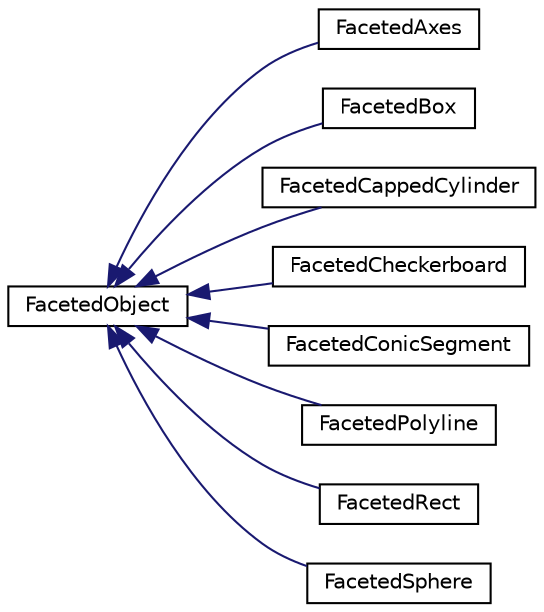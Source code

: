 digraph "Graphical Class Hierarchy"
{
 // LATEX_PDF_SIZE
  edge [fontname="Helvetica",fontsize="10",labelfontname="Helvetica",labelfontsize="10"];
  node [fontname="Helvetica",fontsize="10",shape=record];
  rankdir="LR";
  Node0 [label="FacetedObject",height=0.2,width=0.4,color="black", fillcolor="white", style="filled",URL="$classFacetedObject.html",tooltip=" "];
  Node0 -> Node1 [dir="back",color="midnightblue",fontsize="10",style="solid",fontname="Helvetica"];
  Node1 [label="FacetedAxes",height=0.2,width=0.4,color="black", fillcolor="white", style="filled",URL="$classFacetedAxes.html",tooltip=" "];
  Node0 -> Node2 [dir="back",color="midnightblue",fontsize="10",style="solid",fontname="Helvetica"];
  Node2 [label="FacetedBox",height=0.2,width=0.4,color="black", fillcolor="white", style="filled",URL="$classFacetedBox.html",tooltip=" "];
  Node0 -> Node3 [dir="back",color="midnightblue",fontsize="10",style="solid",fontname="Helvetica"];
  Node3 [label="FacetedCappedCylinder",height=0.2,width=0.4,color="black", fillcolor="white", style="filled",URL="$classFacetedCappedCylinder.html",tooltip=" "];
  Node0 -> Node4 [dir="back",color="midnightblue",fontsize="10",style="solid",fontname="Helvetica"];
  Node4 [label="FacetedCheckerboard",height=0.2,width=0.4,color="black", fillcolor="white", style="filled",URL="$classFacetedCheckerboard.html",tooltip=" "];
  Node0 -> Node5 [dir="back",color="midnightblue",fontsize="10",style="solid",fontname="Helvetica"];
  Node5 [label="FacetedConicSegment",height=0.2,width=0.4,color="black", fillcolor="white", style="filled",URL="$classFacetedConicSegment.html",tooltip=" "];
  Node0 -> Node6 [dir="back",color="midnightblue",fontsize="10",style="solid",fontname="Helvetica"];
  Node6 [label="FacetedPolyline",height=0.2,width=0.4,color="black", fillcolor="white", style="filled",URL="$classFacetedPolyline.html",tooltip=" "];
  Node0 -> Node7 [dir="back",color="midnightblue",fontsize="10",style="solid",fontname="Helvetica"];
  Node7 [label="FacetedRect",height=0.2,width=0.4,color="black", fillcolor="white", style="filled",URL="$classFacetedRect.html",tooltip=" "];
  Node0 -> Node8 [dir="back",color="midnightblue",fontsize="10",style="solid",fontname="Helvetica"];
  Node8 [label="FacetedSphere",height=0.2,width=0.4,color="black", fillcolor="white", style="filled",URL="$classFacetedSphere.html",tooltip=" "];
}

